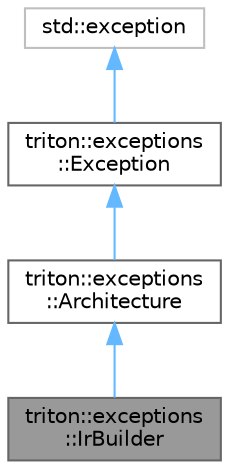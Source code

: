 digraph "triton::exceptions::IrBuilder"
{
 // LATEX_PDF_SIZE
  bgcolor="transparent";
  edge [fontname=Helvetica,fontsize=10,labelfontname=Helvetica,labelfontsize=10];
  node [fontname=Helvetica,fontsize=10,shape=box,height=0.2,width=0.4];
  Node1 [label="triton::exceptions\l::IrBuilder",height=0.2,width=0.4,color="gray40", fillcolor="grey60", style="filled", fontcolor="black",tooltip="The exception class used by the IR builder."];
  Node2 -> Node1 [dir="back",color="steelblue1",style="solid"];
  Node2 [label="triton::exceptions\l::Architecture",height=0.2,width=0.4,color="gray40", fillcolor="white", style="filled",URL="$classtriton_1_1exceptions_1_1Architecture.html",tooltip="The exception class used by architectures."];
  Node3 -> Node2 [dir="back",color="steelblue1",style="solid"];
  Node3 [label="triton::exceptions\l::Exception",height=0.2,width=0.4,color="gray40", fillcolor="white", style="filled",URL="$classtriton_1_1exceptions_1_1Exception.html",tooltip="The root class of all exceptions."];
  Node4 -> Node3 [dir="back",color="steelblue1",style="solid"];
  Node4 [label="std::exception",height=0.2,width=0.4,color="grey75", fillcolor="white", style="filled",tooltip=" "];
}
